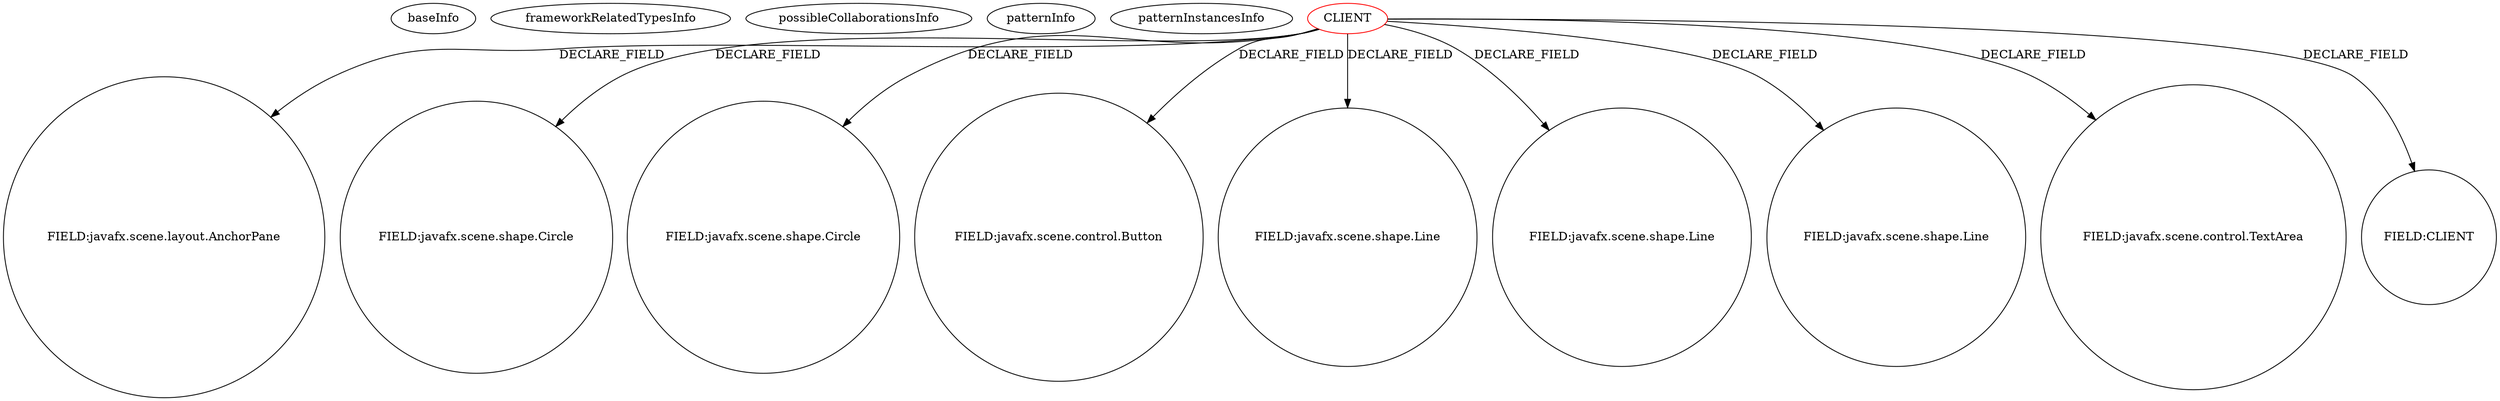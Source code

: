 digraph {
baseInfo[graphId=796,category="pattern",isAnonymous=false,possibleRelation=false]
frameworkRelatedTypesInfo[]
possibleCollaborationsInfo[]
patternInfo[frequency=3.0,patternRootClient=0]
patternInstancesInfo[0="josesoler7-agendavital~/josesoler7-agendavital/agendavital-master/src/agendavital/vista/FXMLAnadirNoticiaController.java~FXMLAnadirNoticiaController~3367",1="josesoler7-agendavital~/josesoler7-agendavital/agendavital-master/src/agendavital/vista/FXMLAnadirMomentoController.java~FXMLAnadirMomentoController~3384",2="josesoler7-agendavital~/josesoler7-agendavital/agendavital-master/src/agendavital/vista/FXMLMomentoController.java~FXMLMomentoController~3370"]
2[label="FIELD:javafx.scene.layout.AnchorPane",vertexType="FIELD_DECLARATION",isFrameworkType=false,shape=circle]
0[label="CLIENT",vertexType="ROOT_CLIENT_CLASS_DECLARATION",isFrameworkType=false,color=red]
12[label="FIELD:javafx.scene.shape.Circle",vertexType="FIELD_DECLARATION",isFrameworkType=false,shape=circle]
10[label="FIELD:javafx.scene.shape.Circle",vertexType="FIELD_DECLARATION",isFrameworkType=false,shape=circle]
4[label="FIELD:javafx.scene.control.Button",vertexType="FIELD_DECLARATION",isFrameworkType=false,shape=circle]
25[label="FIELD:javafx.scene.shape.Line",vertexType="FIELD_DECLARATION",isFrameworkType=false,shape=circle]
29[label="FIELD:javafx.scene.shape.Line",vertexType="FIELD_DECLARATION",isFrameworkType=false,shape=circle]
27[label="FIELD:javafx.scene.shape.Line",vertexType="FIELD_DECLARATION",isFrameworkType=false,shape=circle]
23[label="FIELD:javafx.scene.control.TextArea",vertexType="FIELD_DECLARATION",isFrameworkType=false,shape=circle]
17[label="FIELD:CLIENT",vertexType="FIELD_DECLARATION",isFrameworkType=false,shape=circle]
0->10[label="DECLARE_FIELD"]
0->4[label="DECLARE_FIELD"]
0->17[label="DECLARE_FIELD"]
0->23[label="DECLARE_FIELD"]
0->27[label="DECLARE_FIELD"]
0->29[label="DECLARE_FIELD"]
0->2[label="DECLARE_FIELD"]
0->12[label="DECLARE_FIELD"]
0->25[label="DECLARE_FIELD"]
}
